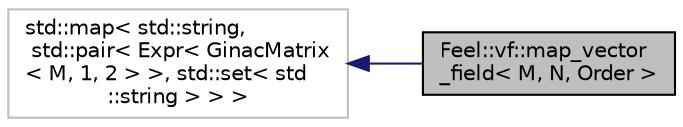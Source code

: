 digraph "Feel::vf::map_vector_field&lt; M, N, Order &gt;"
{
 // LATEX_PDF_SIZE
  edge [fontname="Helvetica",fontsize="10",labelfontname="Helvetica",labelfontsize="10"];
  node [fontname="Helvetica",fontsize="10",shape=record];
  rankdir="LR";
  Node1 [label="Feel::vf::map_vector\l_field\< M, N, Order \>",height=0.2,width=0.4,color="black", fillcolor="grey75", style="filled", fontcolor="black",tooltip="defines a dictionary of vector fields"];
  Node2 -> Node1 [dir="back",color="midnightblue",fontsize="10",style="solid",fontname="Helvetica"];
  Node2 [label="std::map\< std::string,\l std::pair\< Expr\< GinacMatrix\l\< M, 1, 2 \> \>, std::set\< std\l::string \> \> \>",height=0.2,width=0.4,color="grey75", fillcolor="white", style="filled",tooltip="STL class."];
}

